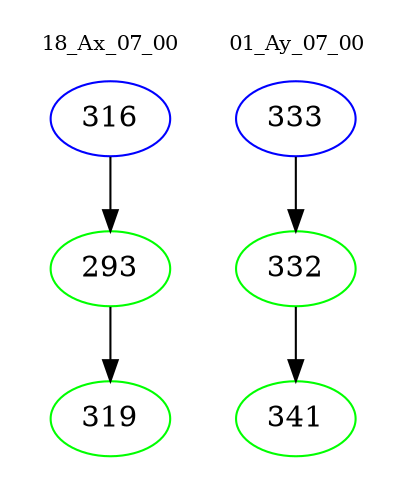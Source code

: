 digraph{
subgraph cluster_0 {
color = white
label = "18_Ax_07_00";
fontsize=10;
T0_316 [label="316", color="blue"]
T0_316 -> T0_293 [color="black"]
T0_293 [label="293", color="green"]
T0_293 -> T0_319 [color="black"]
T0_319 [label="319", color="green"]
}
subgraph cluster_1 {
color = white
label = "01_Ay_07_00";
fontsize=10;
T1_333 [label="333", color="blue"]
T1_333 -> T1_332 [color="black"]
T1_332 [label="332", color="green"]
T1_332 -> T1_341 [color="black"]
T1_341 [label="341", color="green"]
}
}
